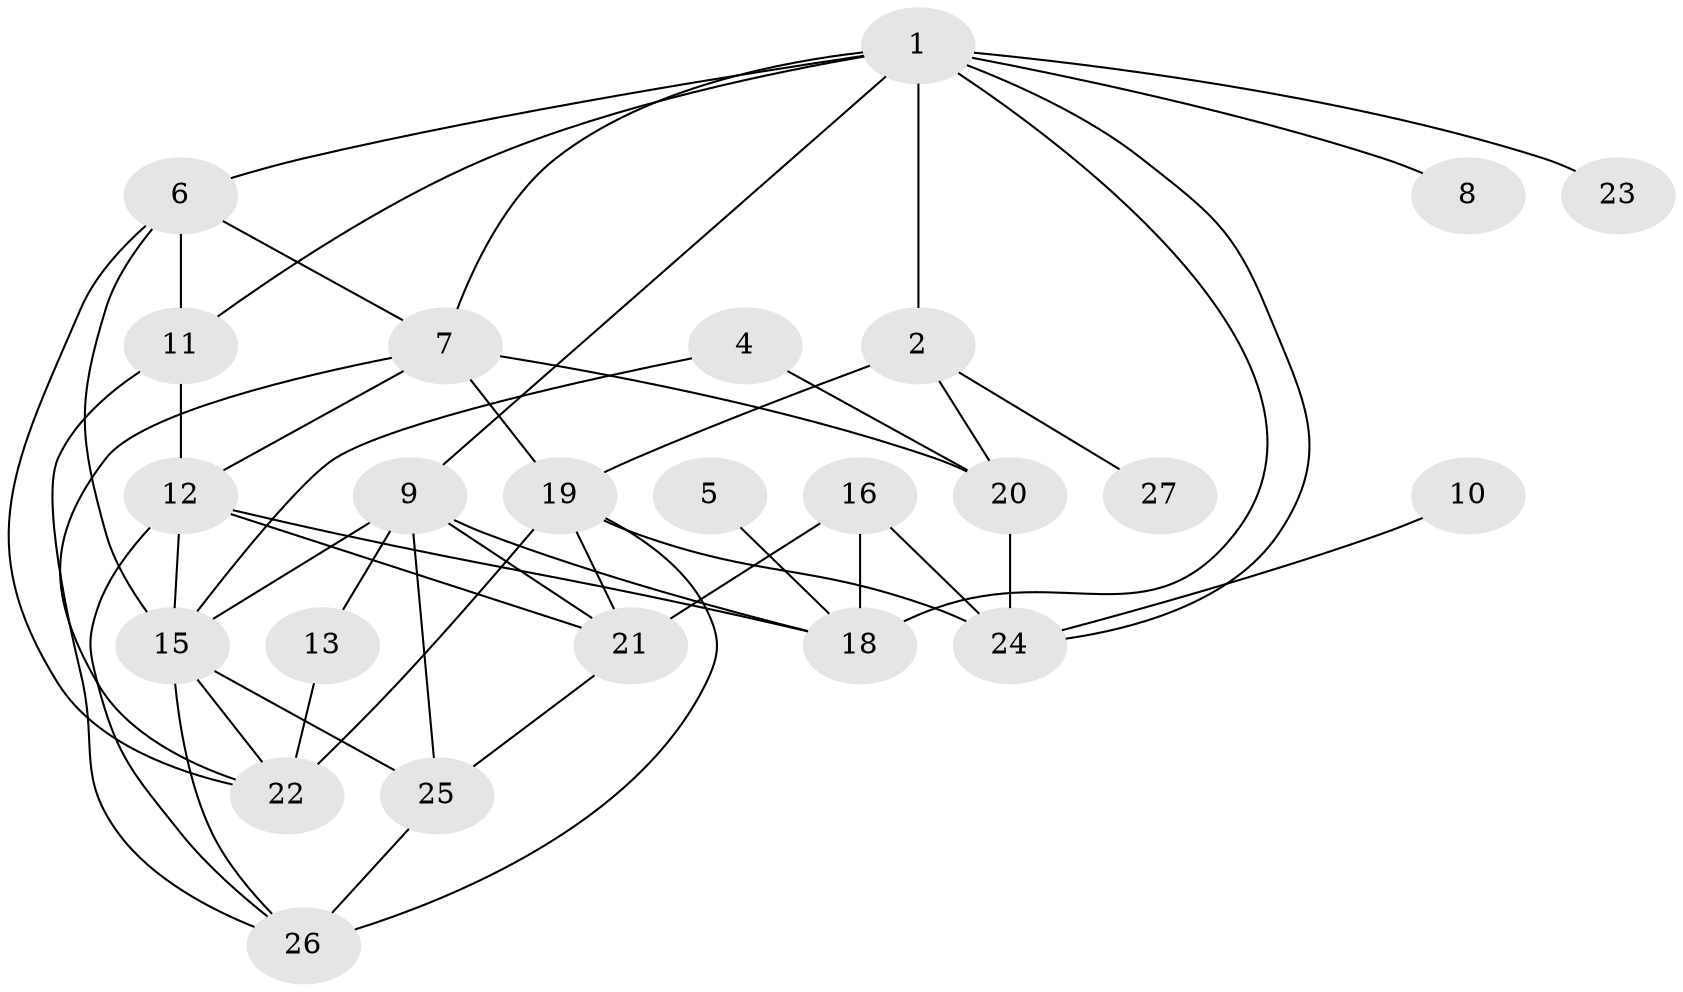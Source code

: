 // original degree distribution, {2: 0.22641509433962265, 4: 0.22641509433962265, 3: 0.1320754716981132, 8: 0.018867924528301886, 5: 0.1509433962264151, 0: 0.05660377358490566, 1: 0.1320754716981132, 6: 0.05660377358490566}
// Generated by graph-tools (version 1.1) at 2025/49/03/09/25 03:49:12]
// undirected, 24 vertices, 49 edges
graph export_dot {
graph [start="1"]
  node [color=gray90,style=filled];
  1;
  2;
  4;
  5;
  6;
  7;
  8;
  9;
  10;
  11;
  12;
  13;
  15;
  16;
  18;
  19;
  20;
  21;
  22;
  23;
  24;
  25;
  26;
  27;
  1 -- 2 [weight=1.0];
  1 -- 6 [weight=1.0];
  1 -- 7 [weight=1.0];
  1 -- 8 [weight=1.0];
  1 -- 9 [weight=1.0];
  1 -- 11 [weight=1.0];
  1 -- 18 [weight=1.0];
  1 -- 23 [weight=1.0];
  1 -- 24 [weight=1.0];
  2 -- 19 [weight=2.0];
  2 -- 20 [weight=1.0];
  2 -- 27 [weight=1.0];
  4 -- 15 [weight=1.0];
  4 -- 20 [weight=1.0];
  5 -- 18 [weight=1.0];
  6 -- 7 [weight=1.0];
  6 -- 11 [weight=1.0];
  6 -- 15 [weight=1.0];
  6 -- 22 [weight=1.0];
  7 -- 12 [weight=1.0];
  7 -- 19 [weight=1.0];
  7 -- 20 [weight=1.0];
  7 -- 22 [weight=1.0];
  9 -- 13 [weight=1.0];
  9 -- 15 [weight=1.0];
  9 -- 18 [weight=1.0];
  9 -- 21 [weight=2.0];
  9 -- 25 [weight=2.0];
  10 -- 24 [weight=1.0];
  11 -- 12 [weight=1.0];
  11 -- 26 [weight=1.0];
  12 -- 15 [weight=1.0];
  12 -- 18 [weight=1.0];
  12 -- 21 [weight=1.0];
  12 -- 26 [weight=1.0];
  13 -- 22 [weight=1.0];
  15 -- 22 [weight=1.0];
  15 -- 25 [weight=1.0];
  15 -- 26 [weight=1.0];
  16 -- 18 [weight=1.0];
  16 -- 21 [weight=1.0];
  16 -- 24 [weight=1.0];
  19 -- 21 [weight=1.0];
  19 -- 22 [weight=2.0];
  19 -- 24 [weight=3.0];
  19 -- 26 [weight=2.0];
  20 -- 24 [weight=2.0];
  21 -- 25 [weight=1.0];
  25 -- 26 [weight=1.0];
}
